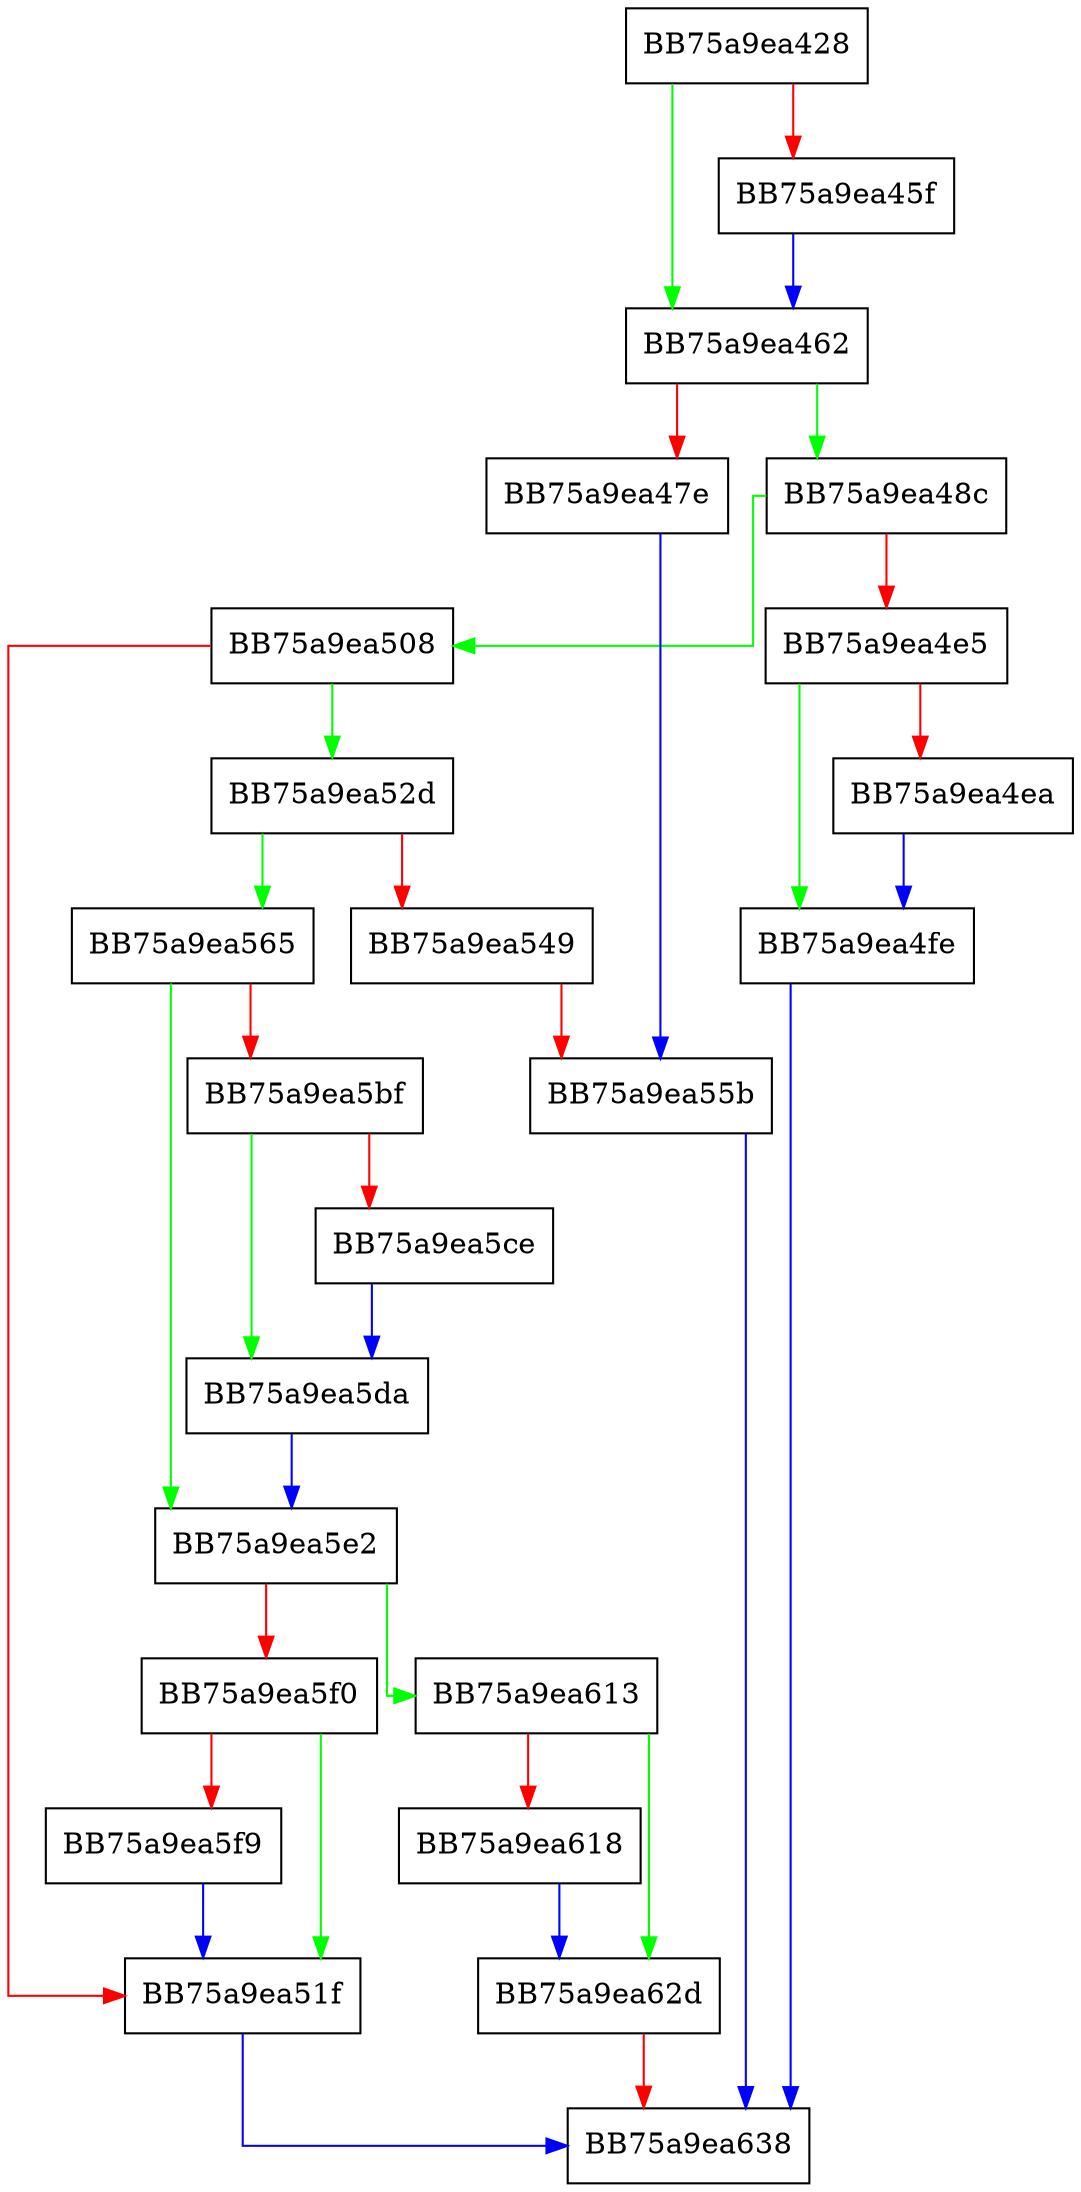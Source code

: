 digraph MpGlobalVarStoreImpl {
  node [shape="box"];
  graph [splines=ortho];
  BB75a9ea428 -> BB75a9ea462 [color="green"];
  BB75a9ea428 -> BB75a9ea45f [color="red"];
  BB75a9ea45f -> BB75a9ea462 [color="blue"];
  BB75a9ea462 -> BB75a9ea48c [color="green"];
  BB75a9ea462 -> BB75a9ea47e [color="red"];
  BB75a9ea47e -> BB75a9ea55b [color="blue"];
  BB75a9ea48c -> BB75a9ea508 [color="green"];
  BB75a9ea48c -> BB75a9ea4e5 [color="red"];
  BB75a9ea4e5 -> BB75a9ea4fe [color="green"];
  BB75a9ea4e5 -> BB75a9ea4ea [color="red"];
  BB75a9ea4ea -> BB75a9ea4fe [color="blue"];
  BB75a9ea4fe -> BB75a9ea638 [color="blue"];
  BB75a9ea508 -> BB75a9ea52d [color="green"];
  BB75a9ea508 -> BB75a9ea51f [color="red"];
  BB75a9ea51f -> BB75a9ea638 [color="blue"];
  BB75a9ea52d -> BB75a9ea565 [color="green"];
  BB75a9ea52d -> BB75a9ea549 [color="red"];
  BB75a9ea549 -> BB75a9ea55b [color="red"];
  BB75a9ea55b -> BB75a9ea638 [color="blue"];
  BB75a9ea565 -> BB75a9ea5e2 [color="green"];
  BB75a9ea565 -> BB75a9ea5bf [color="red"];
  BB75a9ea5bf -> BB75a9ea5da [color="green"];
  BB75a9ea5bf -> BB75a9ea5ce [color="red"];
  BB75a9ea5ce -> BB75a9ea5da [color="blue"];
  BB75a9ea5da -> BB75a9ea5e2 [color="blue"];
  BB75a9ea5e2 -> BB75a9ea613 [color="green"];
  BB75a9ea5e2 -> BB75a9ea5f0 [color="red"];
  BB75a9ea5f0 -> BB75a9ea51f [color="green"];
  BB75a9ea5f0 -> BB75a9ea5f9 [color="red"];
  BB75a9ea5f9 -> BB75a9ea51f [color="blue"];
  BB75a9ea613 -> BB75a9ea62d [color="green"];
  BB75a9ea613 -> BB75a9ea618 [color="red"];
  BB75a9ea618 -> BB75a9ea62d [color="blue"];
  BB75a9ea62d -> BB75a9ea638 [color="red"];
}
